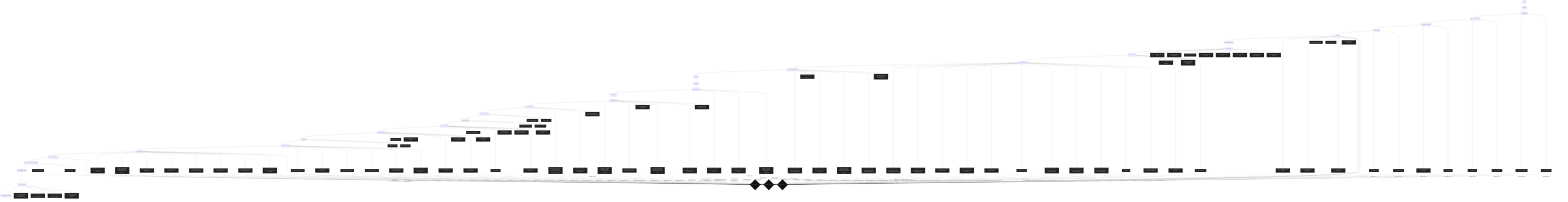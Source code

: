 %% Auto-extracted Influence Spec
%% Solveil-tuned (empathy_score, Lyra.affection)
flowchart TD
  %% === Fixed scene order ===
  A1_S00_TUTO("tutorial")
  A1_S01_INTR("act1_intro")
  A1_S02_BEDR("act1_bedroom")
  A1_S02B_SECT("act1_sector7_mission")
  A1_S03_MORN("act1_morning_routine")
  A1_S04_HALL("act1_hallway")
  A1_S05_GALA("act1_gala")
  A1_S05B_DARE("act1_daren_flashback")
  A1_S06_BALC("act1_balcony")
  A1_S07_BEDR("act1_07_bedroom")
  A1_S07A_INSP("act1_inspection_day")
  A1_S07B_BARR("act1_barracks_morning")
  A1_S08_HILL("act1_hill")
  A1_S09_RITU("act1_ritual")
  A1_S09B_DEMO("act1_demo_floor")
  A1_S10_BROT("act1_brothers")
  A1_S10B_ARCH("act1_archive_merit")
  A1_S10C_DEBR("act1_debrief_theater")
  A1_S11_BREA("act1_breaking_point")
  A1_S12_LYRA("act1_lyra_visit")
  A1_S13_THE_("act1_the_message")
  A1_S14_LOWE("act1_lower_spans")
  A1_S15_ZIRA("act1_zira")
  A1_S16_RETU("act1_return_aeries")
  A1_S17_THE_("act1_sweep")
  A1_S18_CONF("act1_confession_lyra")
  A1_S18B_MORN("act1_morning_after_confession")
  A1_S19_OBSI("act1_obsidian_bridge")
  A1_S20_INVE("act1_investigation")
  A1_S21_PURG("act1_rooftop_reflection")
  A1_S00_TUTO --> A1_S01_INTR
  A1_S01_INTR --> A1_S02_BEDR
  A1_S02_BEDR --> A1_S02B_SECT
  A1_S02B_SECT --> A1_S03_MORN
  A1_S03_MORN --> A1_S04_HALL
  A1_S04_HALL --> A1_S05_GALA
  A1_S05_GALA --> A1_S05B_DARE
  A1_S05B_DARE --> A1_S06_BALC
  A1_S06_BALC --> A1_S07_BEDR
  A1_S07_BEDR --> A1_S07A_INSP
  A1_S07A_INSP --> A1_S07B_BARR
  A1_S07B_BARR --> A1_S08_HILL
  A1_S08_HILL --> A1_S09_RITU
  A1_S09_RITU --> A1_S09B_DEMO
  A1_S09B_DEMO --> A1_S10_BROT
  A1_S10_BROT --> A1_S10B_ARCH
  A1_S10B_ARCH --> A1_S10C_DEBR
  A1_S10C_DEBR --> A1_S11_BREA
  A1_S11_BREA --> A1_S12_LYRA
  A1_S12_LYRA --> A1_S13_THE_
  A1_S13_THE_ --> A1_S14_LOWE
  A1_S14_LOWE --> A1_S15_ZIRA
  A1_S15_ZIRA --> A1_S16_RETU
  A1_S16_RETU --> A1_S17_THE_
  A1_S17_THE_ --> A1_S18_CONF
  A1_S18_CONF --> A1_S18B_MORN
  A1_S18B_MORN --> A1_S19_OBSI
  A1_S19_OBSI --> A1_S20_INVE
  A1_S20_INVE --> A1_S21_PURG

  %% === Choices inside scenes ===
  C_A1_S02_SayItAnyway["Choice: Say it anyway"]:::choice
  A1_S02_BEDR --> C_A1_S02_SayItAnyway
  C_A1_S02_SayItAnyway -. "empathy_score -1" .-> G_EMPATHY_SCORE_3{"empathy_score >= 3"}:::gate
  C_A1_S02_SayItAnyway -. "empathy_score -1" .-> G_EMPATHY_SCORE_1{"empathy_score >= 1"}:::gate
  C_A1_S02_SayItAnyway -. "empathy_score -1" .-> G_EMPATHY_SCORE_2{"empathy_score >= 2"}:::gate
  C_A1_S02_StaySilent["Choice: Stay silent"]:::choice
  A1_S02_BEDR --> C_A1_S02_StaySilent
  C_A1_S02_StaySilent -. "empathy_score +1" .-> G_EMPATHY_SCORE_3{"empathy_score >= 3"}:::gate
  C_A1_S02_StaySilent -. "empathy_score +1" .-> G_EMPATHY_SCORE_1{"empathy_score >= 1"}:::gate
  C_A1_S02_StaySilent -. "empathy_score +1" .-> G_EMPATHY_SCORE_2{"empathy_score >= 2"}:::gate
  C_A1_S02_BuryIt["Choice: Bury it."]:::choice
  A1_S02B_SECT --> C_A1_S02_BuryIt
  C_A1_S02_BuryIt -. "empathy_score -1" .-> G_EMPATHY_SCORE_3{"empathy_score >= 3"}:::gate
  C_A1_S02_BuryIt -. "empathy_score -1" .-> G_EMPATHY_SCORE_1{"empathy_score >= 1"}:::gate
  C_A1_S02_BuryIt -. "empathy_score -1" .-> G_EMPATHY_SCORE_2{"empathy_score >= 2"}:::gate
  C_A1_S02_LetItStay["Choice: Let it stay."]:::choice
  A1_S02B_SECT --> C_A1_S02_LetItStay
  C_A1_S02_LetItStay -. "empathy_score +1" .-> G_EMPATHY_SCORE_3{"empathy_score >= 3"}:::gate
  C_A1_S02_LetItStay -. "empathy_score +1" .-> G_EMPATHY_SCORE_1{"empathy_score >= 1"}:::gate
  C_A1_S02_LetItStay -. "empathy_score +1" .-> G_EMPATHY_SCORE_2{"empathy_score >= 2"}:::gate
  C_A1_S03_LetYourselfRemember["Choice: Let yourself remember"]:::choice
  A1_S03_MORN --> C_A1_S03_LetYourselfRemember
  C_A1_S03_LetYourselfRemember -. "empathy_score +1" .-> G_EMPATHY_SCORE_3{"empathy_score >= 3"}:::gate
  C_A1_S03_LetYourselfRemember -. "empathy_score +1" .-> G_EMPATHY_SCORE_1{"empathy_score >= 1"}:::gate
  C_A1_S03_LetYourselfRemember -. "empathy_score +1" .-> G_EMPATHY_SCORE_2{"empathy_score >= 2"}:::gate
  C_A1_S03_BuryIt["Choice: Bury it"]:::choice
  A1_S03_MORN --> C_A1_S03_BuryIt
  C_A1_S03_BuryIt -. "empathy_score -1" .-> G_EMPATHY_SCORE_3{"empathy_score >= 3"}:::gate
  C_A1_S03_BuryIt -. "empathy_score -1" .-> G_EMPATHY_SCORE_1{"empathy_score >= 1"}:::gate
  C_A1_S03_BuryIt -. "empathy_score -1" .-> G_EMPATHY_SCORE_2{"empathy_score >= 2"}:::gate
  C_A1_S04_CoverIt["Choice: Cover it."]:::choice
  A1_S04_HALL --> C_A1_S04_CoverIt
  C_A1_S04_CoverIt -. "empathy_score -1" .-> G_EMPATHY_SCORE_3{"empathy_score >= 3"}:::gate
  C_A1_S04_CoverIt -. "empathy_score -1" .-> G_EMPATHY_SCORE_1{"empathy_score >= 1"}:::gate
  C_A1_S04_CoverIt -. "empathy_score -1" .-> G_EMPATHY_SCORE_2{"empathy_score >= 2"}:::gate
  C_A1_S04_LetItShow["Choice: Let it show."]:::choice
  A1_S04_HALL --> C_A1_S04_LetItShow
  C_A1_S04_LetItShow -. "empathy_score +1" .-> G_EMPATHY_SCORE_3{"empathy_score >= 3"}:::gate
  C_A1_S04_LetItShow -. "empathy_score +1" .-> G_EMPATHY_SCORE_1{"empathy_score >= 1"}:::gate
  C_A1_S04_LetItShow -. "empathy_score +1" .-> G_EMPATHY_SCORE_2{"empathy_score >= 2"}:::gate
  C_A1_S05_RespondWithCold["Choice: Respond with cold courtesy."]:::choice
  A1_S05_GALA --> C_A1_S05_RespondWithCold
  C_A1_S05_RespondWithCold -. "empathy_score -1" .-> G_EMPATHY_SCORE_3{"empathy_score >= 3"}:::gate
  C_A1_S05_RespondWithCold -. "empathy_score -1" .-> G_EMPATHY_SCORE_1{"empathy_score >= 1"}:::gate
  C_A1_S05_RespondWithCold -. "empathy_score -1" .-> G_EMPATHY_SCORE_2{"empathy_score >= 2"}:::gate
  C_A1_S05_AcknowledgeTheAwkwardness["Choice: Acknowledge the awkwardness."]:::choice
  A1_S05_GALA --> C_A1_S05_AcknowledgeTheAwkwardness
  C_A1_S05_AcknowledgeTheAwkwardness -. "empathy_score +1" .-> G_EMPATHY_SCORE_3{"empathy_score >= 3"}:::gate
  C_A1_S05_AcknowledgeTheAwkwardness -. "empathy_score +1" .-> G_EMPATHY_SCORE_1{"empathy_score >= 1"}:::gate
  C_A1_S05_AcknowledgeTheAwkwardness -. "empathy_score +1" .-> G_EMPATHY_SCORE_2{"empathy_score >= 2"}:::gate
  C_A1_S05_AcknowledgeHer["Choice: Acknowledge her."]:::choice
  A1_S05_GALA --> C_A1_S05_AcknowledgeHer
  C_A1_S05_LookAway["Choice: Look away."]:::choice
  A1_S05_GALA --> C_A1_S05_LookAway
  C_A1_S05_CrossTheFloor["Choice: Cross the floor toward her."]:::choice
  A1_S05_GALA --> C_A1_S05_CrossTheFloor
  C_A1_S05_CrossTheFloor -. "empathy_score +1" .-> G_EMPATHY_SCORE_3{"empathy_score >= 3"}:::gate
  C_A1_S05_CrossTheFloor -. "empathy_score +1" .-> G_EMPATHY_SCORE_1{"empathy_score >= 1"}:::gate
  C_A1_S05_CrossTheFloor -. "empathy_score +1" .-> G_EMPATHY_SCORE_2{"empathy_score >= 2"}:::gate
  C_A1_S05_KeepYourDistance["Choice: Keep your distance."]:::choice
  A1_S05_GALA --> C_A1_S05_KeepYourDistance
  C_A1_S06_LeanInAnd["Choice: Lean in and light it for her."]:::choice
  A1_S06_BALC --> C_A1_S06_LeanInAnd
  C_A1_S06_OfferTheLighter["Choice: Offer the lighter and step back."]:::choice
  A1_S06_BALC --> C_A1_S06_OfferTheLighter
  C_A1_S06_HoldHerGaze["Choice: Hold her gaze."]:::choice
  A1_S06_BALC --> C_A1_S06_HoldHerGaze
  C_A1_S06_LookPastHer["Choice: Look past her to the city."]:::choice
  A1_S06_BALC --> C_A1_S06_LookPastHer
  C_A1_S06_FlickAshOver["Choice: Flick ash over the rail."]:::choice
  A1_S06_BALC --> C_A1_S06_FlickAshOver
  C_A1_S06_TapAshInto["Choice: Tap ash into the tray."]:::choice
  A1_S06_BALC --> C_A1_S06_TapAshInto
  C_A1_S06_PressHerAbout["Choice: Press her about the leash she is on."]:::choice
  A1_S06_BALC --> C_A1_S06_PressHerAbout
  C_A1_S06_LetTheMoment["Choice: Let the moment breathe."]:::choice
  A1_S06_BALC --> C_A1_S06_LetTheMoment
  C_A1_S07_BreakItImmediately["Choice: Break it immediately."]:::choice
  A1_S07_BEDR --> C_A1_S07_BreakItImmediately
  C_A1_S07_HesitateForA["Choice: Hesitate for a breath."]:::choice
  A1_S07_BEDR --> C_A1_S07_HesitateForA
  C_A1_S07_HesitateForA -. "empathy_score +1" .-> G_EMPATHY_SCORE_3{"empathy_score >= 3"}:::gate
  C_A1_S07_HesitateForA -. "empathy_score +1" .-> G_EMPATHY_SCORE_1{"empathy_score >= 1"}:::gate
  C_A1_S07_HesitateForA -. "empathy_score +1" .-> G_EMPATHY_SCORE_2{"empathy_score >= 2"}:::gate
  C_A1_S07_SendASingle["Choice: Send a single-word acknowledgment: 'Received.'"]:::choice
  A1_S07_BEDR --> C_A1_S07_SendASingle
  C_A1_S07_SayNothing["Choice: Say nothing."]:::choice
  A1_S07_BEDR --> C_A1_S07_SayNothing
  C_A1_S07_SayNothing -. "empathy_score +1" .-> G_EMPATHY_SCORE_3{"empathy_score >= 3"}:::gate
  C_A1_S07_SayNothing -. "empathy_score +1" .-> G_EMPATHY_SCORE_1{"empathy_score >= 1"}:::gate
  C_A1_S07_SayNothing -. "empathy_score +1" .-> G_EMPATHY_SCORE_2{"empathy_score >= 2"}:::gate
  C_A1_S07_MercyReducesUnnecessary["Choice: Mercy reduces unnecessary harm while preserving mission integrity."]:::choice
  A1_S07A_INSP --> C_A1_S07_MercyReducesUnnecessary
  C_A1_S07_MercyReducesUnnecessary -. "empathy_score +1" .-> G_EMPATHY_SCORE_3{"empathy_score >= 3"}:::gate
  C_A1_S07_MercyReducesUnnecessary -. "empathy_score +1" .-> G_EMPATHY_SCORE_1{"empathy_score >= 1"}:::gate
  C_A1_S07_MercyReducesUnnecessary -. "empathy_score +1" .-> G_EMPATHY_SCORE_2{"empathy_score >= 2"}:::gate
  C_A1_S07_MercyIsDiscretionary["Choice: Mercy is discretionary lenience that risks mission drift."]:::choice
  A1_S07A_INSP --> C_A1_S07_MercyIsDiscretionary
  C_A1_S07_MercyIsDiscretionary -. "empathy_score -1" .-> G_EMPATHY_SCORE_3{"empathy_score >= 3"}:::gate
  C_A1_S07_MercyIsDiscretionary -. "empathy_score -1" .-> G_EMPATHY_SCORE_1{"empathy_score >= 1"}:::gate
  C_A1_S07_MercyIsDiscretionary -. "empathy_score -1" .-> G_EMPATHY_SCORE_2{"empathy_score >= 2"}:::gate
  C_A1_S07_MercyIsA["Choice: Mercy is a variable outside scope."]:::choice
  A1_S07A_INSP --> C_A1_S07_MercyIsA
  C_A1_S07_MercyIsA -. "empathy_score -1" .-> G_EMPATHY_SCORE_3{"empathy_score >= 3"}:::gate
  C_A1_S07_MercyIsA -. "empathy_score -1" .-> G_EMPATHY_SCORE_1{"empathy_score >= 1"}:::gate
  C_A1_S07_MercyIsA -. "empathy_score -1" .-> G_EMPATHY_SCORE_2{"empathy_score >= 2"}:::gate
  C_A1_S07_OccasionalSleepDisruption["Choice: Occasional sleep disruption. Manageable. Log it."]:::choice
  A1_S07A_INSP --> C_A1_S07_OccasionalSleepDisruption
  C_A1_S07_OccasionalSleepDisruption -. "empathy_score +1" .-> G_EMPATHY_SCORE_3{"empathy_score >= 3"}:::gate
  C_A1_S07_OccasionalSleepDisruption -. "empathy_score +1" .-> G_EMPATHY_SCORE_1{"empathy_score >= 1"}:::gate
  C_A1_S07_OccasionalSleepDisruption -. "empathy_score +1" .-> G_EMPATHY_SCORE_2{"empathy_score >= 2"}:::gate
  C_A1_S07_NoResidueMetrics["Choice: No residue. Metrics optimal."]:::choice
  A1_S07A_INSP --> C_A1_S07_NoResidueMetrics
  C_A1_S07_NoResidueMetrics -. "empathy_score -1" .-> G_EMPATHY_SCORE_3{"empathy_score >= 3"}:::gate
  C_A1_S07_NoResidueMetrics -. "empathy_score -1" .-> G_EMPATHY_SCORE_1{"empathy_score >= 1"}:::gate
  C_A1_S07_NoResidueMetrics -. "empathy_score -1" .-> G_EMPATHY_SCORE_2{"empathy_score >= 2"}:::gate
  C_A1_S07_NoReport["Choice: No report."]:::choice
  A1_S07A_INSP --> C_A1_S07_NoReport
  C_A1_S07_NoReport -. "empathy_score -1; empathy_score +1" .-> G_EMPATHY_SCORE_3{"empathy_score >= 3"}:::gate
  C_A1_S07_NoReport -. "empathy_score -1; empathy_score +1" .-> G_EMPATHY_SCORE_1{"empathy_score >= 1"}:::gate
  C_A1_S07_NoReport -. "empathy_score -1; empathy_score +1" .-> G_EMPATHY_SCORE_2{"empathy_score >= 2"}:::gate
  C_A1_S07_NeutralizeTargetImmediately["Choice: Neutralize target immediately. Collateral tolerance engaged."]:::choice
  A1_S07A_INSP --> C_A1_S07_NeutralizeTargetImmediately
  C_A1_S07_NeutralizeTargetImmediately -. "empathy_score -2" .-> G_EMPATHY_SCORE_3{"empathy_score >= 3"}:::gate
  C_A1_S07_NeutralizeTargetImmediately -. "empathy_score -2" .-> G_EMPATHY_SCORE_1{"empathy_score >= 1"}:::gate
  C_A1_S07_NeutralizeTargetImmediately -. "empathy_score -2" .-> G_EMPATHY_SCORE_2{"empathy_score >= 2"}:::gate
  C_A1_S07_CreateSeparationFirst["Choice: Create separation first: strobe, sound, angle; then isolate target."]:::choice
  A1_S07A_INSP --> C_A1_S07_CreateSeparationFirst
  C_A1_S07_CreateSeparationFirst -. "empathy_score +2" .-> G_EMPATHY_SCORE_3{"empathy_score >= 3"}:::gate
  C_A1_S07_CreateSeparationFirst -. "empathy_score +2" .-> G_EMPATHY_SCORE_1{"empathy_score >= 1"}:::gate
  C_A1_S07_CreateSeparationFirst -. "empathy_score +2" .-> G_EMPATHY_SCORE_2{"empathy_score >= 2"}:::gate
  C_A1_S07_RefusePremiseDemand["Choice: Refuse premise. Demand device verification before engagement."]:::choice
  A1_S07A_INSP --> C_A1_S07_RefusePremiseDemand
  C_A1_S07_RefusePremiseDemand -. "empathy_score +2" .-> G_EMPATHY_SCORE_3{"empathy_score >= 3"}:::gate
  C_A1_S07_RefusePremiseDemand -. "empathy_score +2" .-> G_EMPATHY_SCORE_1{"empathy_score >= 1"}:::gate
  C_A1_S07_RefusePremiseDemand -. "empathy_score +2" .-> G_EMPATHY_SCORE_2{"empathy_score >= 2"}:::gate
  C_A1_S07_Yes["Choice: Yes."]:::choice
  A1_S07A_INSP --> C_A1_S07_Yes
  C_A1_S07_Yes -. "empathy_score -1" .-> G_EMPATHY_SCORE_3{"empathy_score >= 3"}:::gate
  C_A1_S07_Yes -. "empathy_score -1" .-> G_EMPATHY_SCORE_1{"empathy_score >= 1"}:::gate
  C_A1_S07_Yes -. "empathy_score -1" .-> G_EMPATHY_SCORE_2{"empathy_score >= 2"}:::gate
  C_A1_S07_ILlAct["Choice: I'll act when it preserves life and objective."]:::choice
  A1_S07A_INSP --> C_A1_S07_ILlAct
  C_A1_S07_ILlAct -. "empathy_score +1" .-> G_EMPATHY_SCORE_3{"empathy_score >= 3"}:::gate
  C_A1_S07_ILlAct -. "empathy_score +1" .-> G_EMPATHY_SCORE_1{"empathy_score >= 1"}:::gate
  C_A1_S07_ILlAct -. "empathy_score +1" .-> G_EMPATHY_SCORE_2{"empathy_score >= 2"}:::gate
  C_A1_S07_QuietlyRestoreThe["Choice: Quietly restore the worker's ration chip while the guard looks away."]:::choice
  A1_S07B_BARR --> C_A1_S07_QuietlyRestoreThe
  C_A1_S07_QuietlyRestoreThe -. "empathy_score +1" .-> G_EMPATHY_SCORE_3{"empathy_score >= 3"}:::gate
  C_A1_S07_QuietlyRestoreThe -. "empathy_score +1" .-> G_EMPATHY_SCORE_1{"empathy_score >= 1"}:::gate
  C_A1_S07_QuietlyRestoreThe -. "empathy_score +1" .-> G_EMPATHY_SCORE_2{"empathy_score >= 2"}:::gate
  C_A1_S07_IgnoreItAnd["Choice: Ignore it and move forward in line."]:::choice
  A1_S07B_BARR --> C_A1_S07_IgnoreItAnd
  C_A1_S07_TellTheGuard["Choice: Tell the guard to advance priority flow per protocol."]:::choice
  A1_S07B_BARR --> C_A1_S07_TellTheGuard
  C_A1_S07_TellTheGuard -. "empathy_score -1" .-> G_EMPATHY_SCORE_3{"empathy_score >= 3"}:::gate
  C_A1_S07_TellTheGuard -. "empathy_score -1" .-> G_EMPATHY_SCORE_1{"empathy_score >= 1"}:::gate
  C_A1_S07_TellTheGuard -. "empathy_score -1" .-> G_EMPATHY_SCORE_2{"empathy_score >= 2"}:::gate
  C_A1_S07_TeachHimA["Choice: Teach him a humane frame: 'Stabilize civilians first; then pursue objective.'"]:::choice
  A1_S07B_BARR --> C_A1_S07_TeachHimA
  C_A1_S07_TeachHimA -. "empathy_score +1" .-> G_EMPATHY_SCORE_3{"empathy_score >= 3"}:::gate
  C_A1_S07_TeachHimA -. "empathy_score +1" .-> G_EMPATHY_SCORE_1{"empathy_score >= 1"}:::gate
  C_A1_S07_TeachHimA -. "empathy_score +1" .-> G_EMPATHY_SCORE_2{"empathy_score >= 2"}:::gate
  C_A1_S07_TeachHimThe["Choice: Teach him the clinical script: 'Neutralize; collateral within tolerance.'"]:::choice
  A1_S07B_BARR --> C_A1_S07_TeachHimThe
  C_A1_S07_TeachHimThe -. "empathy_score -1" .-> G_EMPATHY_SCORE_3{"empathy_score >= 3"}:::gate
  C_A1_S07_TeachHimThe -. "empathy_score -1" .-> G_EMPATHY_SCORE_1{"empathy_score >= 1"}:::gate
  C_A1_S07_TeachHimThe -. "empathy_score -1" .-> G_EMPATHY_SCORE_2{"empathy_score >= 2"}:::gate
  C_A1_S07_TellHimTo["Choice: Tell him to keep his head down and copy senior phrasing."]:::choice
  A1_S07B_BARR --> C_A1_S07_TellHimTo
  C_A1_S09_TakeTheClean["Choice: Take the clean shot — center mass, no drift."]:::choice
  A1_S09B_DEMO --> C_A1_S09_TakeTheClean
  C_A1_S09_TakeTheClean -. "empathy_score -2" .-> G_EMPATHY_SCORE_3{"empathy_score >= 3"}:::gate
  C_A1_S09_TakeTheClean -. "empathy_score -2" .-> G_EMPATHY_SCORE_1{"empathy_score >= 1"}:::gate
  C_A1_S09_TakeTheClean -. "empathy_score -2" .-> G_EMPATHY_SCORE_2{"empathy_score >= 2"}:::gate
  C_A1_S09_DisruptTheLight["Choice: Disrupt the light — force them to move, then isolate."]:::choice
  A1_S09B_DEMO --> C_A1_S09_DisruptTheLight
  C_A1_S09_DisruptTheLight -. "empathy_score +1" .-> G_EMPATHY_SCORE_3{"empathy_score >= 3"}:::gate
  C_A1_S09_DisruptTheLight -. "empathy_score +1" .-> G_EMPATHY_SCORE_1{"empathy_score >= 1"}:::gate
  C_A1_S09_DisruptTheLight -. "empathy_score +1" .-> G_EMPATHY_SCORE_2{"empathy_score >= 2"}:::gate
  C_A1_S09_RequestIdVerification["Choice: Request ID verification — refuse to engage without confirmation."]:::choice
  A1_S09B_DEMO --> C_A1_S09_RequestIdVerification
  C_A1_S09_RequestIdVerification -. "empathy_score +2" .-> G_EMPATHY_SCORE_3{"empathy_score >= 3"}:::gate
  C_A1_S09_RequestIdVerification -. "empathy_score +2" .-> G_EMPATHY_SCORE_1{"empathy_score >= 1"}:::gate
  C_A1_S09_RequestIdVerification -. "empathy_score +2" .-> G_EMPATHY_SCORE_2{"empathy_score >= 2"}:::gate
  C_A1_S10_AskAPointed["Choice: Ask a pointed question about evac corridors and casualty verification."]:::choice
  A1_S10B_ARCH --> C_A1_S10_AskAPointed
  C_A1_S10_AskAPointed -. "empathy_score +1" .-> G_EMPATHY_SCORE_3{"empathy_score >= 3"}:::gate
  C_A1_S10_AskAPointed -. "empathy_score +1" .-> G_EMPATHY_SCORE_1{"empathy_score >= 1"}:::gate
  C_A1_S10_AskAPointed -. "empathy_score +1" .-> G_EMPATHY_SCORE_2{"empathy_score >= 2"}:::gate
  C_A1_S10_ComplimentTheEfficiency["Choice: Compliment the efficiency of the pacification."]:::choice
  A1_S10B_ARCH --> C_A1_S10_ComplimentTheEfficiency
  C_A1_S10_ComplimentTheEfficiency -. "empathy_score -1" .-> G_EMPATHY_SCORE_3{"empathy_score >= 3"}:::gate
  C_A1_S10_ComplimentTheEfficiency -. "empathy_score -1" .-> G_EMPATHY_SCORE_1{"empathy_score >= 1"}:::gate
  C_A1_S10_ComplimentTheEfficiency -. "empathy_score -1" .-> G_EMPATHY_SCORE_2{"empathy_score >= 2"}:::gate
  C_A1_S10_SayNothingAnd["Choice: Say nothing and keep walking."]:::choice
  A1_S10B_ARCH --> C_A1_S10_SayNothingAnd
  C_A1_S10_AddAQuiet["Choice: Add a quiet line under your breath: 'Order without understanding is brittle.'"]:::choice
  A1_S10B_ARCH --> C_A1_S10_AddAQuiet
  C_A1_S10_AddAQuiet -. "empathy_score +1; Lyra.affection +1" .-> G_EMPATHY_SCORE_3{"empathy_score >= 3"}:::gate
  C_A1_S10_AddAQuiet -. "empathy_score +1; Lyra.affection +1" .-> G_EMPATHY_SCORE_1{"empathy_score >= 1"}:::gate
  C_A1_S10_AddAQuiet -. "empathy_score +1; Lyra.affection +1" .-> G_EMPATHY_SCORE_2{"empathy_score >= 2"}:::gate
  C_A1_S10_RepeatTheMaxims["Choice: Repeat the maxims exactly, for the room to hear."]:::choice
  A1_S10B_ARCH --> C_A1_S10_RepeatTheMaxims
  C_A1_S10_RepeatTheMaxims -. "empathy_score -1" .-> G_EMPATHY_SCORE_3{"empathy_score >= 3"}:::gate
  C_A1_S10_RepeatTheMaxims -. "empathy_score -1" .-> G_EMPATHY_SCORE_1{"empathy_score >= 1"}:::gate
  C_A1_S10_RepeatTheMaxims -. "empathy_score -1" .-> G_EMPATHY_SCORE_2{"empathy_score >= 2"}:::gate
  C_A1_S10_DeflectWithA["Choice: Deflect with a neutral 'We continue.'"]:::choice
  A1_S10B_ARCH --> C_A1_S10_DeflectWithA
  C_A1_S10_RecommendEvacCorridors["Choice: Recommend evac corridors and comms windows in dense sectors (humane optimization)."]:::choice
  A1_S10C_DEBR --> C_A1_S10_RecommendEvacCorridors
  C_A1_S10_RecommendEvacCorridors -. "empathy_score +1" .-> G_EMPATHY_SCORE_3{"empathy_score >= 3"}:::gate
  C_A1_S10_RecommendEvacCorridors -. "empathy_score +1" .-> G_EMPATHY_SCORE_1{"empathy_score >= 1"}:::gate
  C_A1_S10_RecommendEvacCorridors -. "empathy_score +1" .-> G_EMPATHY_SCORE_2{"empathy_score >= 2"}:::gate
  C_A1_S10_PubliclyAffirmCollateral["Choice: Publicly affirm collateral tolerance and decisive action."]:::choice
  A1_S10C_DEBR --> C_A1_S10_PubliclyAffirmCollateral
  C_A1_S10_PubliclyAffirmCollateral -. "empathy_score -1" .-> G_EMPATHY_SCORE_3{"empathy_score >= 3"}:::gate
  C_A1_S10_PubliclyAffirmCollateral -. "empathy_score -1" .-> G_EMPATHY_SCORE_1{"empathy_score >= 1"}:::gate
  C_A1_S10_PubliclyAffirmCollateral -. "empathy_score -1" .-> G_EMPATHY_SCORE_2{"empathy_score >= 2"}:::gate
  C_A1_S10_StaySilentMeet["Choice: Stay silent; meet Lyra's eyes across the tier."]:::choice
  A1_S10C_DEBR --> C_A1_S10_StaySilentMeet
  C_A1_S11_StepForward["Choice: Step forward"]:::choice
  A1_S11_BREA --> C_A1_S11_StepForward
  C_A1_S11_StepBack["Choice: Step back"]:::choice
  A1_S11_BREA --> C_A1_S11_StepBack
  C_A1_S12_TellHerTo["Choice: Tell her to leave"]:::choice
  A1_S12_LYRA --> C_A1_S12_TellHerTo
  C_A1_S12_LetLyraStay["Choice: Let Lyra stay"]:::choice
  A1_S12_LYRA --> C_A1_S12_LetLyraStay
  C_A1_S13_OpenTheMessage["Choice: Open the message."]:::choice
  A1_S13_THE_ --> C_A1_S13_OpenTheMessage
  C_A1_S13_Hesitate["Choice: Hesitate."]:::choice
  A1_S13_THE_ --> C_A1_S13_Hesitate
  C_A1_S13_Hesitate -. "empathy_score +1" .-> G_EMPATHY_SCORE_3{"empathy_score >= 3"}:::gate
  C_A1_S13_Hesitate -. "empathy_score +1" .-> G_EMPATHY_SCORE_1{"empathy_score >= 1"}:::gate
  C_A1_S13_Hesitate -. "empathy_score +1" .-> G_EMPATHY_SCORE_2{"empathy_score >= 2"}:::gate
  C_A1_S13_OpenTheUnmarked["Choice: Open the unmarked message."]:::choice
  A1_S13_THE_ --> C_A1_S13_OpenTheUnmarked
  C_A1_S13_IgnoreItAnd["Choice: Ignore it and read Marcus’s order again."]:::choice
  A1_S13_THE_ --> C_A1_S13_IgnoreItAnd
  C_A1_S13_GoToThe["Choice: Go to the Lower Spans now."]:::choice
  A1_S13_THE_ --> C_A1_S13_GoToThe
  C_A1_S13_GoToThe -. "empathy_score +1" .-> G_EMPATHY_SCORE_3{"empathy_score >= 3"}:::gate
  C_A1_S13_GoToThe -. "empathy_score +1" .-> G_EMPATHY_SCORE_1{"empathy_score >= 1"}:::gate
  C_A1_S13_GoToThe -. "empathy_score +1" .-> G_EMPATHY_SCORE_2{"empathy_score >= 2"}:::gate
  C_A1_S13_WaitAndThink["Choice: Wait and think it through."]:::choice
  A1_S13_THE_ --> C_A1_S13_WaitAndThink
  C_A1_S14_BuyACup["Choice: Buy a cup."]:::choice
  A1_S14_LOWE --> C_A1_S14_BuyACup
  C_A1_S14_WalkPastWithout["Choice: Walk past without stopping."]:::choice
  A1_S14_LOWE --> C_A1_S14_WalkPastWithout
  C_A1_S14_TryToReassure["Choice: Try to reassure the child."]:::choice
  A1_S14_LOWE --> C_A1_S14_TryToReassure
  C_A1_S14_TryToReassure -. "empathy_score +1" .-> G_EMPATHY_SCORE_3{"empathy_score >= 3"}:::gate
  C_A1_S14_TryToReassure -. "empathy_score +1" .-> G_EMPATHY_SCORE_1{"empathy_score >= 1"}:::gate
  C_A1_S14_TryToReassure -. "empathy_score +1" .-> G_EMPATHY_SCORE_2{"empathy_score >= 2"}:::gate
  C_A1_S14_SayNothingAnd["Choice: Say nothing and keep walking."]:::choice
  A1_S14_LOWE --> C_A1_S14_SayNothingAnd
  C_A1_S14_NodInAcknowledgment["Choice: Nod in acknowledgment."]:::choice
  A1_S14_LOWE --> C_A1_S14_NodInAcknowledgment
  C_A1_S14_NodInAcknowledgment -. "empathy_score +1" .-> G_EMPATHY_SCORE_3{"empathy_score >= 3"}:::gate
  C_A1_S14_NodInAcknowledgment -. "empathy_score +1" .-> G_EMPATHY_SCORE_1{"empathy_score >= 1"}:::gate
  C_A1_S14_NodInAcknowledgment -. "empathy_score +1" .-> G_EMPATHY_SCORE_2{"empathy_score >= 2"}:::gate
  C_A1_S14_StepBackInto["Choice: Step back into shadow."]:::choice
  A1_S14_LOWE --> C_A1_S14_StepBackInto
  C_A1_S15_StopHer["Choice: Stop her"]:::choice
  A1_S15_ZIRA --> C_A1_S15_StopHer
  C_A1_S15_LetHerGo["Choice: Let her go"]:::choice
  A1_S15_ZIRA --> C_A1_S15_LetHerGo
  C_A1_S16_EnterImmediately["Choice: Enter immediately."]:::choice
  A1_S16_RETU --> C_A1_S16_EnterImmediately
  C_A1_S16_EnterImmediately -. "empathy_score -1" .-> G_EMPATHY_SCORE_3{"empathy_score >= 3"}:::gate
  C_A1_S16_EnterImmediately -. "empathy_score -1" .-> G_EMPATHY_SCORE_1{"empathy_score >= 1"}:::gate
  C_A1_S16_EnterImmediately -. "empathy_score -1" .-> G_EMPATHY_SCORE_2{"empathy_score >= 2"}:::gate
  C_A1_S16_PauseAtThe["Choice: Pause at the threshold."]:::choice
  A1_S16_RETU --> C_A1_S16_PauseAtThe
  C_A1_S16_PauseAtThe -. "empathy_score +1" .-> G_EMPATHY_SCORE_3{"empathy_score >= 3"}:::gate
  C_A1_S16_PauseAtThe -. "empathy_score +1" .-> G_EMPATHY_SCORE_1{"empathy_score >= 1"}:::gate
  C_A1_S16_PauseAtThe -. "empathy_score +1" .-> G_EMPATHY_SCORE_2{"empathy_score >= 2"}:::gate
  C_A1_S16_PickUpThe["Choice: Pick up the photo."]:::choice
  A1_S16_RETU --> C_A1_S16_PickUpThe
  C_A1_S16_PickUpThe -. "empathy_score +1" .-> G_EMPATHY_SCORE_3{"empathy_score >= 3"}:::gate
  C_A1_S16_PickUpThe -. "empathy_score +1" .-> G_EMPATHY_SCORE_1{"empathy_score >= 1"}:::gate
  C_A1_S16_PickUpThe -. "empathy_score +1" .-> G_EMPATHY_SCORE_2{"empathy_score >= 2"}:::gate
  C_A1_S16_LeaveItWhere["Choice: Leave it where it is."]:::choice
  A1_S16_RETU --> C_A1_S16_LeaveItWhere
  C_A1_S16_LeaveItWhere -. "empathy_score -1" .-> G_EMPATHY_SCORE_3{"empathy_score >= 3"}:::gate
  C_A1_S16_LeaveItWhere -. "empathy_score -1" .-> G_EMPATHY_SCORE_1{"empathy_score >= 1"}:::gate
  C_A1_S16_LeaveItWhere -. "empathy_score -1" .-> G_EMPATHY_SCORE_2{"empathy_score >= 2"}:::gate
  C_A1_S16_PrepareThoroughlyPerfect["Choice: Prepare thoroughly — perfect readiness."]:::choice
  A1_S16_RETU --> C_A1_S16_PrepareThoroughlyPerfect
  C_A1_S16_PrepareThoroughlyPerfect -. "empathy_score -1" .-> G_EMPATHY_SCORE_3{"empathy_score >= 3"}:::gate
  C_A1_S16_PrepareThoroughlyPerfect -. "empathy_score -1" .-> G_EMPATHY_SCORE_1{"empathy_score >= 1"}:::gate
  C_A1_S16_PrepareThoroughlyPerfect -. "empathy_score -1" .-> G_EMPATHY_SCORE_2{"empathy_score >= 2"}:::gate
  C_A1_S16_MinimalPreparationEnough["Choice: Minimal preparation — enough to function."]:::choice
  A1_S16_RETU --> C_A1_S16_MinimalPreparationEnough
  C_A1_S16_MinimalPreparationEnough -. "empathy_score +1" .-> G_EMPATHY_SCORE_3{"empathy_score >= 3"}:::gate
  C_A1_S16_MinimalPreparationEnough -. "empathy_score +1" .-> G_EMPATHY_SCORE_1{"empathy_score >= 1"}:::gate
  C_A1_S16_MinimalPreparationEnough -. "empathy_score +1" .-> G_EMPATHY_SCORE_2{"empathy_score >= 2"}:::gate
  C_A1_S17_TakeTheDirect["Choice: Take the direct route—efficient, by-the-book."]:::choice
  A1_S17_THE_ --> C_A1_S17_TakeTheDirect
  C_A1_S17_TakeTheDirect -. "empathy_score -1" .-> G_EMPATHY_SCORE_3{"empathy_score >= 3"}:::gate
  C_A1_S17_TakeTheDirect -. "empathy_score -1" .-> G_EMPATHY_SCORE_1{"empathy_score >= 1"}:::gate
  C_A1_S17_TakeTheDirect -. "empathy_score -1" .-> G_EMPATHY_SCORE_2{"empathy_score >= 2"}:::gate
  C_A1_S17_DetourThroughMarket["Choice: Detour through market—slower, gives them time to hear the approach."]:::choice
  A1_S17_THE_ --> C_A1_S17_DetourThroughMarket
  C_A1_S17_DetourThroughMarket -. "empathy_score +1" .-> G_EMPATHY_SCORE_3{"empathy_score >= 3"}:::gate
  C_A1_S17_DetourThroughMarket -. "empathy_score +1" .-> G_EMPATHY_SCORE_1{"empathy_score >= 1"}:::gate
  C_A1_S17_DetourThroughMarket -. "empathy_score +1" .-> G_EMPATHY_SCORE_2{"empathy_score >= 2"}:::gate
  C_A1_S17_BreachAndClear["Choice: Breach and clear—follow protocol."]:::choice
  A1_S17_THE_ --> C_A1_S17_BreachAndClear
  C_A1_S17_BreachAndClear -. "empathy_score -2" .-> G_EMPATHY_SCORE_3{"empathy_score >= 3"}:::gate
  C_A1_S17_BreachAndClear -. "empathy_score -2" .-> G_EMPATHY_SCORE_1{"empathy_score >= 1"}:::gate
  C_A1_S17_BreachAndClear -. "empathy_score -2" .-> G_EMPATHY_SCORE_2{"empathy_score >= 2"}:::gate
  C_A1_S17_MarkAsClear["Choice: Mark as clear—fake the report."]:::choice
  A1_S17_THE_ --> C_A1_S17_MarkAsClear
  C_A1_S17_MarkAsClear -. "empathy_score +1" .-> G_EMPATHY_SCORE_3{"empathy_score >= 3"}:::gate
  C_A1_S17_MarkAsClear -. "empathy_score +1" .-> G_EMPATHY_SCORE_1{"empathy_score >= 1"}:::gate
  C_A1_S17_MarkAsClear -. "empathy_score +1" .-> G_EMPATHY_SCORE_2{"empathy_score >= 2"}:::gate
  C_A1_S17_EliminateTheTarget["Choice: Eliminate the target—he's in the sweep zone."]:::choice
  A1_S17_THE_ --> C_A1_S17_EliminateTheTarget
  C_A1_S17_EliminateTheTarget -. "empathy_score -1" .-> G_EMPATHY_SCORE_3{"empathy_score >= 3"}:::gate
  C_A1_S17_EliminateTheTarget -. "empathy_score -1" .-> G_EMPATHY_SCORE_1{"empathy_score >= 1"}:::gate
  C_A1_S17_EliminateTheTarget -. "empathy_score -1" .-> G_EMPATHY_SCORE_2{"empathy_score >= 2"}:::gate
  C_A1_S17_OrderHimTo["Choice: Order him to run—give him a chance."]:::choice
  A1_S17_THE_ --> C_A1_S17_OrderHimTo
  C_A1_S17_OrderHimTo -. "empathy_score +1" .-> G_EMPATHY_SCORE_3{"empathy_score >= 3"}:::gate
  C_A1_S17_OrderHimTo -. "empathy_score +1" .-> G_EMPATHY_SCORE_1{"empathy_score >= 1"}:::gate
  C_A1_S17_OrderHimTo -. "empathy_score +1" .-> G_EMPATHY_SCORE_2{"empathy_score >= 2"}:::gate
  C_A1_S17_BreachAndClear2["Choice: Breach and clear—complete the mission."]:::choice
  A1_S17_THE_ --> C_A1_S17_BreachAndClear2
  C_A1_S17_BreachAndClear2 -. "empathy_score -2" .-> G_EMPATHY_SCORE_3{"empathy_score >= 3"}:::gate
  C_A1_S17_BreachAndClear2 -. "empathy_score -2" .-> G_EMPATHY_SCORE_1{"empathy_score >= 1"}:::gate
  C_A1_S17_BreachAndClear2 -. "empathy_score -2" .-> G_EMPATHY_SCORE_2{"empathy_score >= 2"}:::gate
  C_A1_S17_CompromiseWarnThem["Choice: Compromise—warn them, give them time to scatter."]:::choice
  A1_S17_THE_ --> C_A1_S17_CompromiseWarnThem
  C_A1_S17_CompromiseWarnThem -. "empathy_score +2" .-> G_EMPATHY_SCORE_3{"empathy_score >= 3"}:::gate
  C_A1_S17_CompromiseWarnThem -. "empathy_score +2" .-> G_EMPATHY_SCORE_1{"empathy_score >= 1"}:::gate
  C_A1_S17_CompromiseWarnThem -. "empathy_score +2" .-> G_EMPATHY_SCORE_2{"empathy_score >= 2"}:::gate
  C_A1_S18_CallHerBack["Choice: Call her back."]:::choice
  A1_S18B_MORN --> C_A1_S18_CallHerBack
  C_A1_S18_CallHerBack -. "Lyra.affection +1; empathy_score +1" .-> G_EMPATHY_SCORE_3{"empathy_score >= 3"}:::gate
  C_A1_S18_CallHerBack -. "Lyra.affection +1; empathy_score +1" .-> G_EMPATHY_SCORE_1{"empathy_score >= 1"}:::gate
  C_A1_S18_CallHerBack -. "Lyra.affection +1; empathy_score +1" .-> G_EMPATHY_SCORE_2{"empathy_score >= 2"}:::gate
  C_A1_S18_LetHerGo["Choice: Let her go."]:::choice
  A1_S18B_MORN --> C_A1_S18_LetHerGo
  C_A1_S18_LetHerGo -. "empathy_score -1" .-> G_EMPATHY_SCORE_3{"empathy_score >= 3"}:::gate
  C_A1_S18_LetHerGo -. "empathy_score -1" .-> G_EMPATHY_SCORE_1{"empathy_score >= 1"}:::gate
  C_A1_S18_LetHerGo -. "empathy_score -1" .-> G_EMPATHY_SCORE_2{"empathy_score >= 2"}:::gate
  C_A1_S20_InvestigateFurtherCheck["Choice: Investigate further—check historical maintenance patterns."]:::choice
  A1_S20_INVE --> C_A1_S20_InvestigateFurtherCheck
  C_A1_S20_DismissItToo["Choice: Dismiss it—too exhausted to think clearly."]:::choice
  A1_S20_INVE --> C_A1_S20_DismissItToo
  C_A1_S20_KeepDiggingTry["Choice: Keep digging—try to find the full picture."]:::choice
  A1_S20_INVE --> C_A1_S20_KeepDiggingTry
  C_A1_S20_StopInvestigatingToo["Choice: Stop investigating—too exhausted to continue."]:::choice
  A1_S20_INVE --> C_A1_S20_StopInvestigatingToo

  %% === Where gates are read later ===
  A1_S05_GALA --> G_EMPATHY_SCORE_3
  A1_S05_GALA --> G_EMPATHY_SCORE_1
  A1_S05_GALA --> G_EMPATHY_SCORE_2
  A1_S17_THE_ --> G_EMPATHY_SCORE_2
  A1_S18_CONF --> G_EMPATHY_SCORE_2

  %% === Styling ===
  classDef choice fill:#222,stroke:#666,color:#fff;
  classDef gate fill:#111,stroke:#bbb,color:#fff;
  classDef optional fill:#1b2838,stroke:#76a1ff,color:#fff;